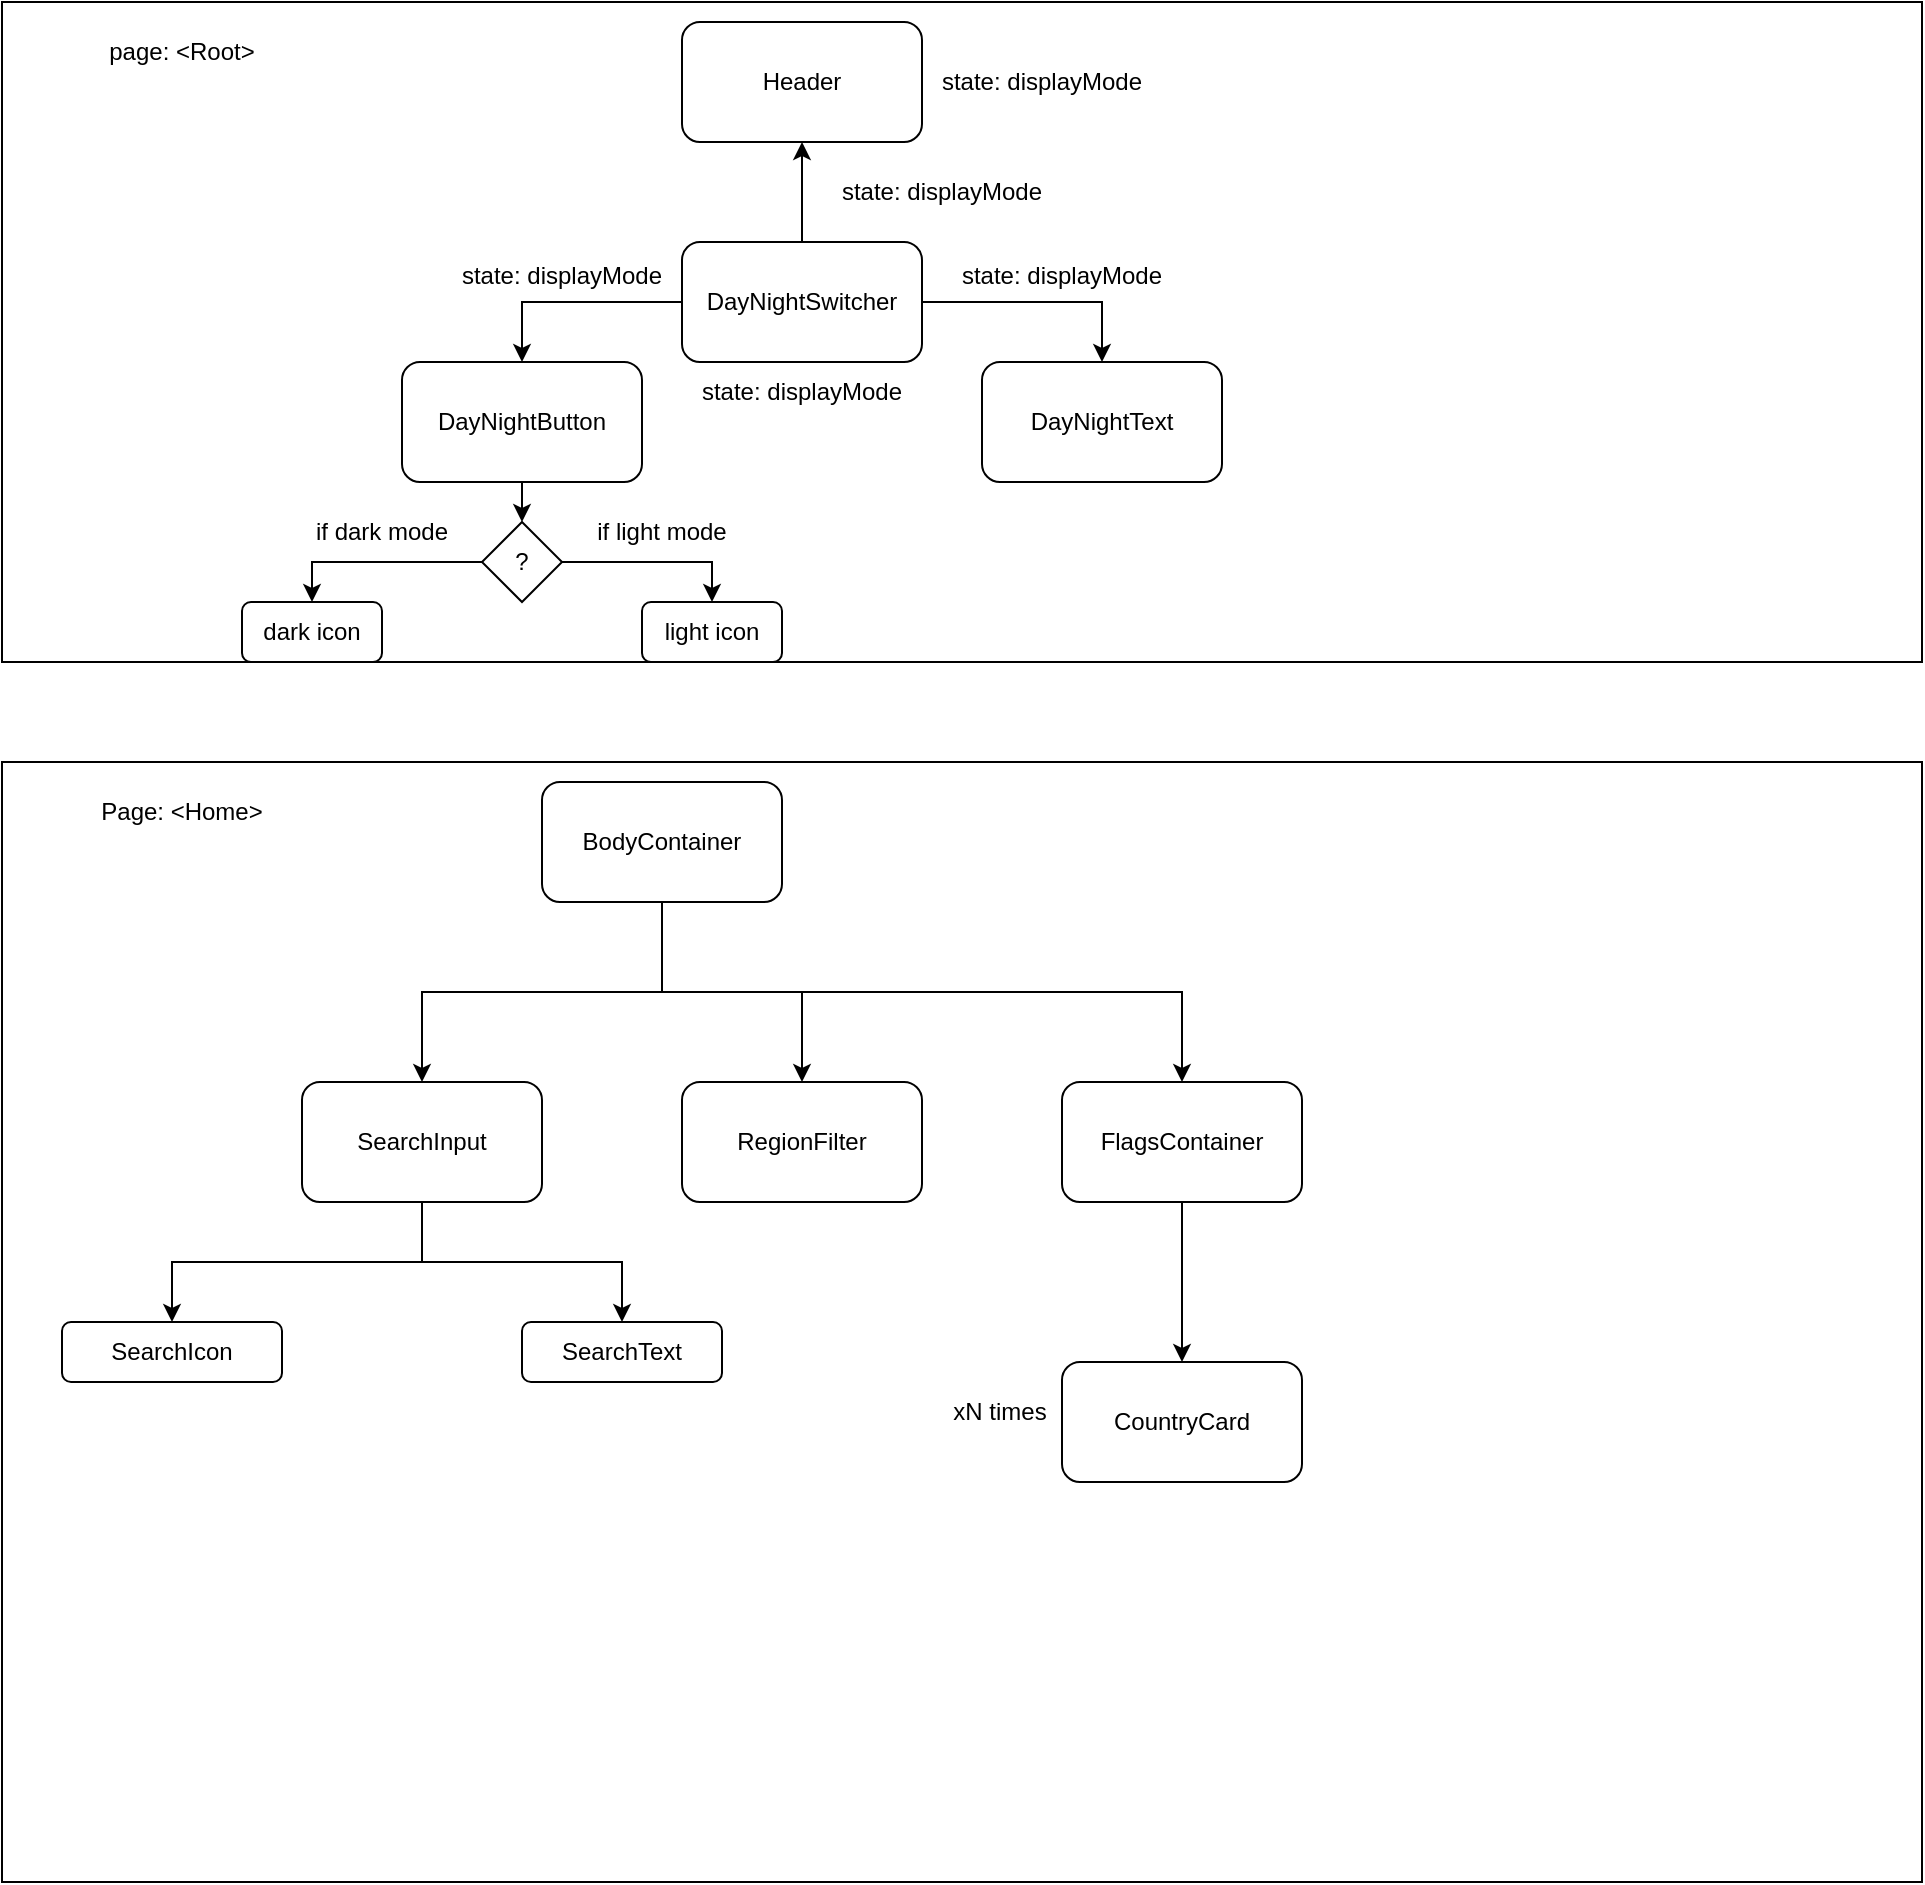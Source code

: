 <mxfile version="20.7.4" type="device"><diagram id="-Nu8J-RwCjUlaswgpH6S" name="Page-1"><mxGraphModel dx="2487" dy="782" grid="1" gridSize="10" guides="1" tooltips="1" connect="1" arrows="1" fold="1" page="1" pageScale="1" pageWidth="827" pageHeight="1169" math="0" shadow="0"><root><mxCell id="0"/><mxCell id="1" parent="0"/><mxCell id="GRs-NKsQHJih3pANq5fl-9" value="" style="rounded=0;whiteSpace=wrap;html=1;" parent="1" vertex="1"><mxGeometry x="-520" y="10" width="960" height="330" as="geometry"/></mxCell><mxCell id="ib7N92UQqVUvnPPRWz6G-21" value="" style="rounded=0;whiteSpace=wrap;html=1;" parent="1" vertex="1"><mxGeometry x="-520" y="390" width="960" height="560" as="geometry"/></mxCell><mxCell id="ib7N92UQqVUvnPPRWz6G-7" style="edgeStyle=orthogonalEdgeStyle;rounded=0;orthogonalLoop=1;jettySize=auto;html=1;" parent="1" source="ib7N92UQqVUvnPPRWz6G-4" target="ib7N92UQqVUvnPPRWz6G-6" edge="1"><mxGeometry relative="1" as="geometry"/></mxCell><mxCell id="ib7N92UQqVUvnPPRWz6G-9" style="edgeStyle=orthogonalEdgeStyle;rounded=0;orthogonalLoop=1;jettySize=auto;html=1;" parent="1" source="ib7N92UQqVUvnPPRWz6G-4" target="ib7N92UQqVUvnPPRWz6G-8" edge="1"><mxGeometry relative="1" as="geometry"/></mxCell><mxCell id="ib7N92UQqVUvnPPRWz6G-11" style="edgeStyle=orthogonalEdgeStyle;rounded=0;orthogonalLoop=1;jettySize=auto;html=1;exitX=0.5;exitY=1;exitDx=0;exitDy=0;" parent="1" source="ib7N92UQqVUvnPPRWz6G-4" target="ib7N92UQqVUvnPPRWz6G-10" edge="1"><mxGeometry relative="1" as="geometry"/></mxCell><mxCell id="ib7N92UQqVUvnPPRWz6G-4" value="BodyContainer" style="rounded=1;whiteSpace=wrap;html=1;" parent="1" vertex="1"><mxGeometry x="-250" y="400" width="120" height="60" as="geometry"/></mxCell><mxCell id="cI3oKXmsHiLIpqOobyuc-22" style="edgeStyle=orthogonalEdgeStyle;rounded=0;orthogonalLoop=1;jettySize=auto;html=1;exitX=0.5;exitY=1;exitDx=0;exitDy=0;" parent="1" source="ib7N92UQqVUvnPPRWz6G-6" target="cI3oKXmsHiLIpqOobyuc-20" edge="1"><mxGeometry relative="1" as="geometry"/></mxCell><mxCell id="cI3oKXmsHiLIpqOobyuc-23" style="edgeStyle=orthogonalEdgeStyle;rounded=0;orthogonalLoop=1;jettySize=auto;html=1;entryX=0.5;entryY=0;entryDx=0;entryDy=0;exitX=0.5;exitY=1;exitDx=0;exitDy=0;" parent="1" source="ib7N92UQqVUvnPPRWz6G-6" target="cI3oKXmsHiLIpqOobyuc-21" edge="1"><mxGeometry relative="1" as="geometry"/></mxCell><mxCell id="ib7N92UQqVUvnPPRWz6G-6" value="SearchInput" style="rounded=1;whiteSpace=wrap;html=1;" parent="1" vertex="1"><mxGeometry x="-370" y="550" width="120" height="60" as="geometry"/></mxCell><mxCell id="ib7N92UQqVUvnPPRWz6G-8" value="RegionFilter" style="rounded=1;whiteSpace=wrap;html=1;" parent="1" vertex="1"><mxGeometry x="-180" y="550" width="120" height="60" as="geometry"/></mxCell><mxCell id="ib7N92UQqVUvnPPRWz6G-19" value="" style="edgeStyle=orthogonalEdgeStyle;rounded=0;orthogonalLoop=1;jettySize=auto;html=1;" parent="1" source="ib7N92UQqVUvnPPRWz6G-10" target="ib7N92UQqVUvnPPRWz6G-18" edge="1"><mxGeometry relative="1" as="geometry"/></mxCell><mxCell id="ib7N92UQqVUvnPPRWz6G-10" value="FlagsContainer" style="rounded=1;whiteSpace=wrap;html=1;" parent="1" vertex="1"><mxGeometry x="10" y="550" width="120" height="60" as="geometry"/></mxCell><mxCell id="ib7N92UQqVUvnPPRWz6G-18" value="CountryCard" style="whiteSpace=wrap;html=1;rounded=1;" parent="1" vertex="1"><mxGeometry x="10" y="690" width="120" height="60" as="geometry"/></mxCell><mxCell id="ib7N92UQqVUvnPPRWz6G-20" value="xN times" style="text;html=1;strokeColor=none;fillColor=none;align=center;verticalAlign=middle;whiteSpace=wrap;rounded=0;" parent="1" vertex="1"><mxGeometry x="-51" y="700" width="60" height="30" as="geometry"/></mxCell><mxCell id="ib7N92UQqVUvnPPRWz6G-22" value="Page: &amp;lt;Home&amp;gt;" style="text;html=1;strokeColor=none;fillColor=none;align=center;verticalAlign=middle;whiteSpace=wrap;rounded=0;" parent="1" vertex="1"><mxGeometry x="-520" y="400" width="180" height="30" as="geometry"/></mxCell><mxCell id="GRs-NKsQHJih3pANq5fl-2" value="Header" style="whiteSpace=wrap;html=1;rounded=1;" parent="1" vertex="1"><mxGeometry x="-180" y="20" width="120" height="60" as="geometry"/></mxCell><mxCell id="GRs-NKsQHJih3pANq5fl-3" style="edgeStyle=orthogonalEdgeStyle;rounded=0;orthogonalLoop=1;jettySize=auto;html=1;exitX=0;exitY=0.5;exitDx=0;exitDy=0;entryX=0.5;entryY=0;entryDx=0;entryDy=0;" parent="1" source="GRs-NKsQHJih3pANq5fl-5" target="GRs-NKsQHJih3pANq5fl-6" edge="1"><mxGeometry relative="1" as="geometry"/></mxCell><mxCell id="GRs-NKsQHJih3pANq5fl-10" style="edgeStyle=orthogonalEdgeStyle;rounded=0;orthogonalLoop=1;jettySize=auto;html=1;exitX=1;exitY=0.5;exitDx=0;exitDy=0;entryX=0.5;entryY=0;entryDx=0;entryDy=0;" parent="1" source="GRs-NKsQHJih3pANq5fl-5" target="GRs-NKsQHJih3pANq5fl-7" edge="1"><mxGeometry relative="1" as="geometry"/></mxCell><mxCell id="cI3oKXmsHiLIpqOobyuc-10" style="edgeStyle=orthogonalEdgeStyle;rounded=0;orthogonalLoop=1;jettySize=auto;html=1;entryX=0.5;entryY=1;entryDx=0;entryDy=0;" parent="1" source="GRs-NKsQHJih3pANq5fl-5" target="GRs-NKsQHJih3pANq5fl-2" edge="1"><mxGeometry relative="1" as="geometry"/></mxCell><mxCell id="GRs-NKsQHJih3pANq5fl-5" value="DayNightSwitcher" style="whiteSpace=wrap;html=1;rounded=1;" parent="1" vertex="1"><mxGeometry x="-180" y="130" width="120" height="60" as="geometry"/></mxCell><mxCell id="cI3oKXmsHiLIpqOobyuc-5" style="edgeStyle=orthogonalEdgeStyle;rounded=0;orthogonalLoop=1;jettySize=auto;html=1;exitX=0.5;exitY=1;exitDx=0;exitDy=0;entryX=0.5;entryY=0;entryDx=0;entryDy=0;" parent="1" source="GRs-NKsQHJih3pANq5fl-6" target="cI3oKXmsHiLIpqOobyuc-1" edge="1"><mxGeometry relative="1" as="geometry"/></mxCell><mxCell id="GRs-NKsQHJih3pANq5fl-6" value="DayNightButton" style="whiteSpace=wrap;html=1;rounded=1;" parent="1" vertex="1"><mxGeometry x="-320" y="190" width="120" height="60" as="geometry"/></mxCell><mxCell id="GRs-NKsQHJih3pANq5fl-7" value="DayNightText" style="whiteSpace=wrap;html=1;rounded=1;" parent="1" vertex="1"><mxGeometry x="-30" y="190" width="120" height="60" as="geometry"/></mxCell><mxCell id="GRs-NKsQHJih3pANq5fl-11" value="page: &amp;lt;Root&amp;gt;" style="text;html=1;strokeColor=none;fillColor=none;align=center;verticalAlign=middle;whiteSpace=wrap;rounded=0;" parent="1" vertex="1"><mxGeometry x="-520" y="20" width="180" height="30" as="geometry"/></mxCell><mxCell id="cI3oKXmsHiLIpqOobyuc-6" style="edgeStyle=orthogonalEdgeStyle;rounded=0;orthogonalLoop=1;jettySize=auto;html=1;exitX=0;exitY=0.5;exitDx=0;exitDy=0;entryX=0.5;entryY=0;entryDx=0;entryDy=0;" parent="1" source="cI3oKXmsHiLIpqOobyuc-1" target="cI3oKXmsHiLIpqOobyuc-2" edge="1"><mxGeometry relative="1" as="geometry"/></mxCell><mxCell id="cI3oKXmsHiLIpqOobyuc-7" style="edgeStyle=orthogonalEdgeStyle;rounded=0;orthogonalLoop=1;jettySize=auto;html=1;exitX=1;exitY=0.5;exitDx=0;exitDy=0;entryX=0.5;entryY=0;entryDx=0;entryDy=0;" parent="1" source="cI3oKXmsHiLIpqOobyuc-1" target="cI3oKXmsHiLIpqOobyuc-3" edge="1"><mxGeometry relative="1" as="geometry"/></mxCell><mxCell id="cI3oKXmsHiLIpqOobyuc-1" value="?" style="rhombus;whiteSpace=wrap;html=1;" parent="1" vertex="1"><mxGeometry x="-280" y="270" width="40" height="40" as="geometry"/></mxCell><mxCell id="cI3oKXmsHiLIpqOobyuc-2" value="dark icon" style="rounded=1;whiteSpace=wrap;html=1;" parent="1" vertex="1"><mxGeometry x="-400" y="310" width="70" height="30" as="geometry"/></mxCell><mxCell id="cI3oKXmsHiLIpqOobyuc-3" value="light icon" style="rounded=1;whiteSpace=wrap;html=1;" parent="1" vertex="1"><mxGeometry x="-200" y="310" width="70" height="30" as="geometry"/></mxCell><mxCell id="cI3oKXmsHiLIpqOobyuc-8" value="state: displayMode" style="text;html=1;strokeColor=none;fillColor=none;align=center;verticalAlign=middle;whiteSpace=wrap;rounded=0;" parent="1" vertex="1"><mxGeometry x="-110" y="90" width="120" height="30" as="geometry"/></mxCell><mxCell id="cI3oKXmsHiLIpqOobyuc-12" value="state: displayMode" style="text;html=1;strokeColor=none;fillColor=none;align=center;verticalAlign=middle;whiteSpace=wrap;rounded=0;" parent="1" vertex="1"><mxGeometry x="-300" y="132" width="120" height="30" as="geometry"/></mxCell><mxCell id="cI3oKXmsHiLIpqOobyuc-13" value="state: displayMode" style="text;html=1;strokeColor=none;fillColor=none;align=center;verticalAlign=middle;whiteSpace=wrap;rounded=0;" parent="1" vertex="1"><mxGeometry x="-50" y="132" width="120" height="30" as="geometry"/></mxCell><mxCell id="cI3oKXmsHiLIpqOobyuc-14" value="state: displayMode" style="text;html=1;strokeColor=none;fillColor=none;align=center;verticalAlign=middle;whiteSpace=wrap;rounded=0;" parent="1" vertex="1"><mxGeometry x="-180" y="190" width="120" height="30" as="geometry"/></mxCell><mxCell id="cI3oKXmsHiLIpqOobyuc-16" value="state: displayMode" style="text;html=1;strokeColor=none;fillColor=none;align=center;verticalAlign=middle;whiteSpace=wrap;rounded=0;" parent="1" vertex="1"><mxGeometry x="-60" y="35" width="120" height="30" as="geometry"/></mxCell><mxCell id="cI3oKXmsHiLIpqOobyuc-17" value="if light mode" style="text;html=1;strokeColor=none;fillColor=none;align=center;verticalAlign=middle;whiteSpace=wrap;rounded=0;" parent="1" vertex="1"><mxGeometry x="-250" y="260" width="120" height="30" as="geometry"/></mxCell><mxCell id="cI3oKXmsHiLIpqOobyuc-18" value="if dark mode" style="text;html=1;strokeColor=none;fillColor=none;align=center;verticalAlign=middle;whiteSpace=wrap;rounded=0;" parent="1" vertex="1"><mxGeometry x="-390" y="260" width="120" height="30" as="geometry"/></mxCell><mxCell id="cI3oKXmsHiLIpqOobyuc-20" value="SearchIcon" style="rounded=1;whiteSpace=wrap;html=1;" parent="1" vertex="1"><mxGeometry x="-490" y="670" width="110" height="30" as="geometry"/></mxCell><mxCell id="cI3oKXmsHiLIpqOobyuc-21" value="SearchText" style="rounded=1;whiteSpace=wrap;html=1;" parent="1" vertex="1"><mxGeometry x="-260" y="670" width="100" height="30" as="geometry"/></mxCell></root></mxGraphModel></diagram></mxfile>
